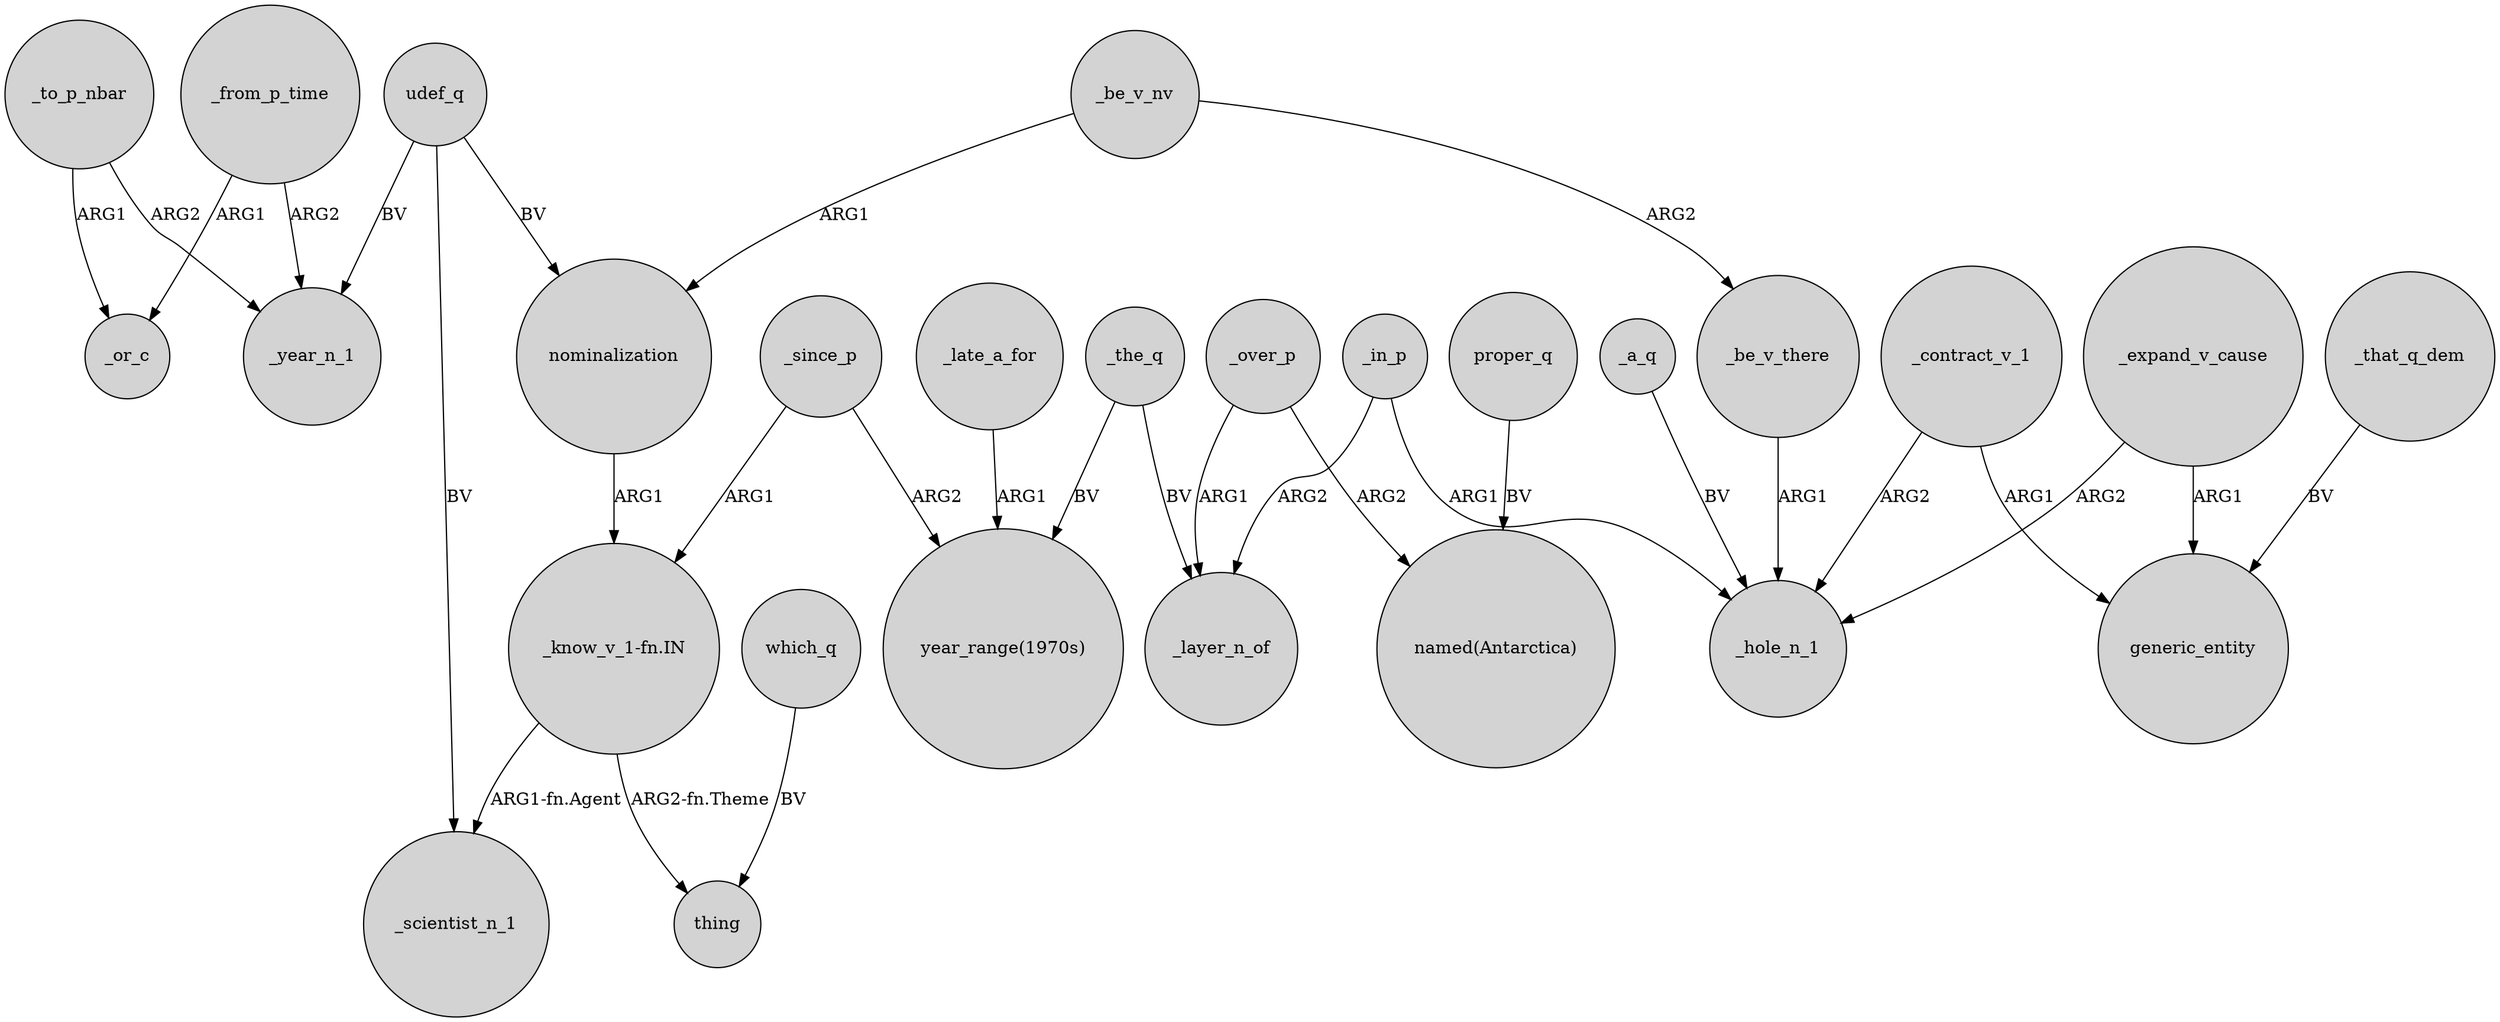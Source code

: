 digraph {
	node [shape=circle style=filled]
	_to_p_nbar -> _year_n_1 [label=ARG2]
	_that_q_dem -> generic_entity [label=BV]
	_since_p -> "_know_v_1-fn.IN" [label=ARG1]
	_over_p -> _layer_n_of [label=ARG1]
	_expand_v_cause -> generic_entity [label=ARG1]
	"_know_v_1-fn.IN" -> _scientist_n_1 [label="ARG1-fn.Agent"]
	_be_v_nv -> _be_v_there [label=ARG2]
	_late_a_for -> "year_range(1970s)" [label=ARG1]
	_the_q -> "year_range(1970s)" [label=BV]
	_to_p_nbar -> _or_c [label=ARG1]
	_from_p_time -> _or_c [label=ARG1]
	_contract_v_1 -> generic_entity [label=ARG1]
	_the_q -> _layer_n_of [label=BV]
	_in_p -> _hole_n_1 [label=ARG1]
	_be_v_nv -> nominalization [label=ARG1]
	_expand_v_cause -> _hole_n_1 [label=ARG2]
	nominalization -> "_know_v_1-fn.IN" [label=ARG1]
	_since_p -> "year_range(1970s)" [label=ARG2]
	_from_p_time -> _year_n_1 [label=ARG2]
	_contract_v_1 -> _hole_n_1 [label=ARG2]
	_over_p -> "named(Antarctica)" [label=ARG2]
	udef_q -> nominalization [label=BV]
	proper_q -> "named(Antarctica)" [label=BV]
	_a_q -> _hole_n_1 [label=BV]
	udef_q -> _year_n_1 [label=BV]
	udef_q -> _scientist_n_1 [label=BV]
	_in_p -> _layer_n_of [label=ARG2]
	"_know_v_1-fn.IN" -> thing [label="ARG2-fn.Theme"]
	_be_v_there -> _hole_n_1 [label=ARG1]
	which_q -> thing [label=BV]
}

